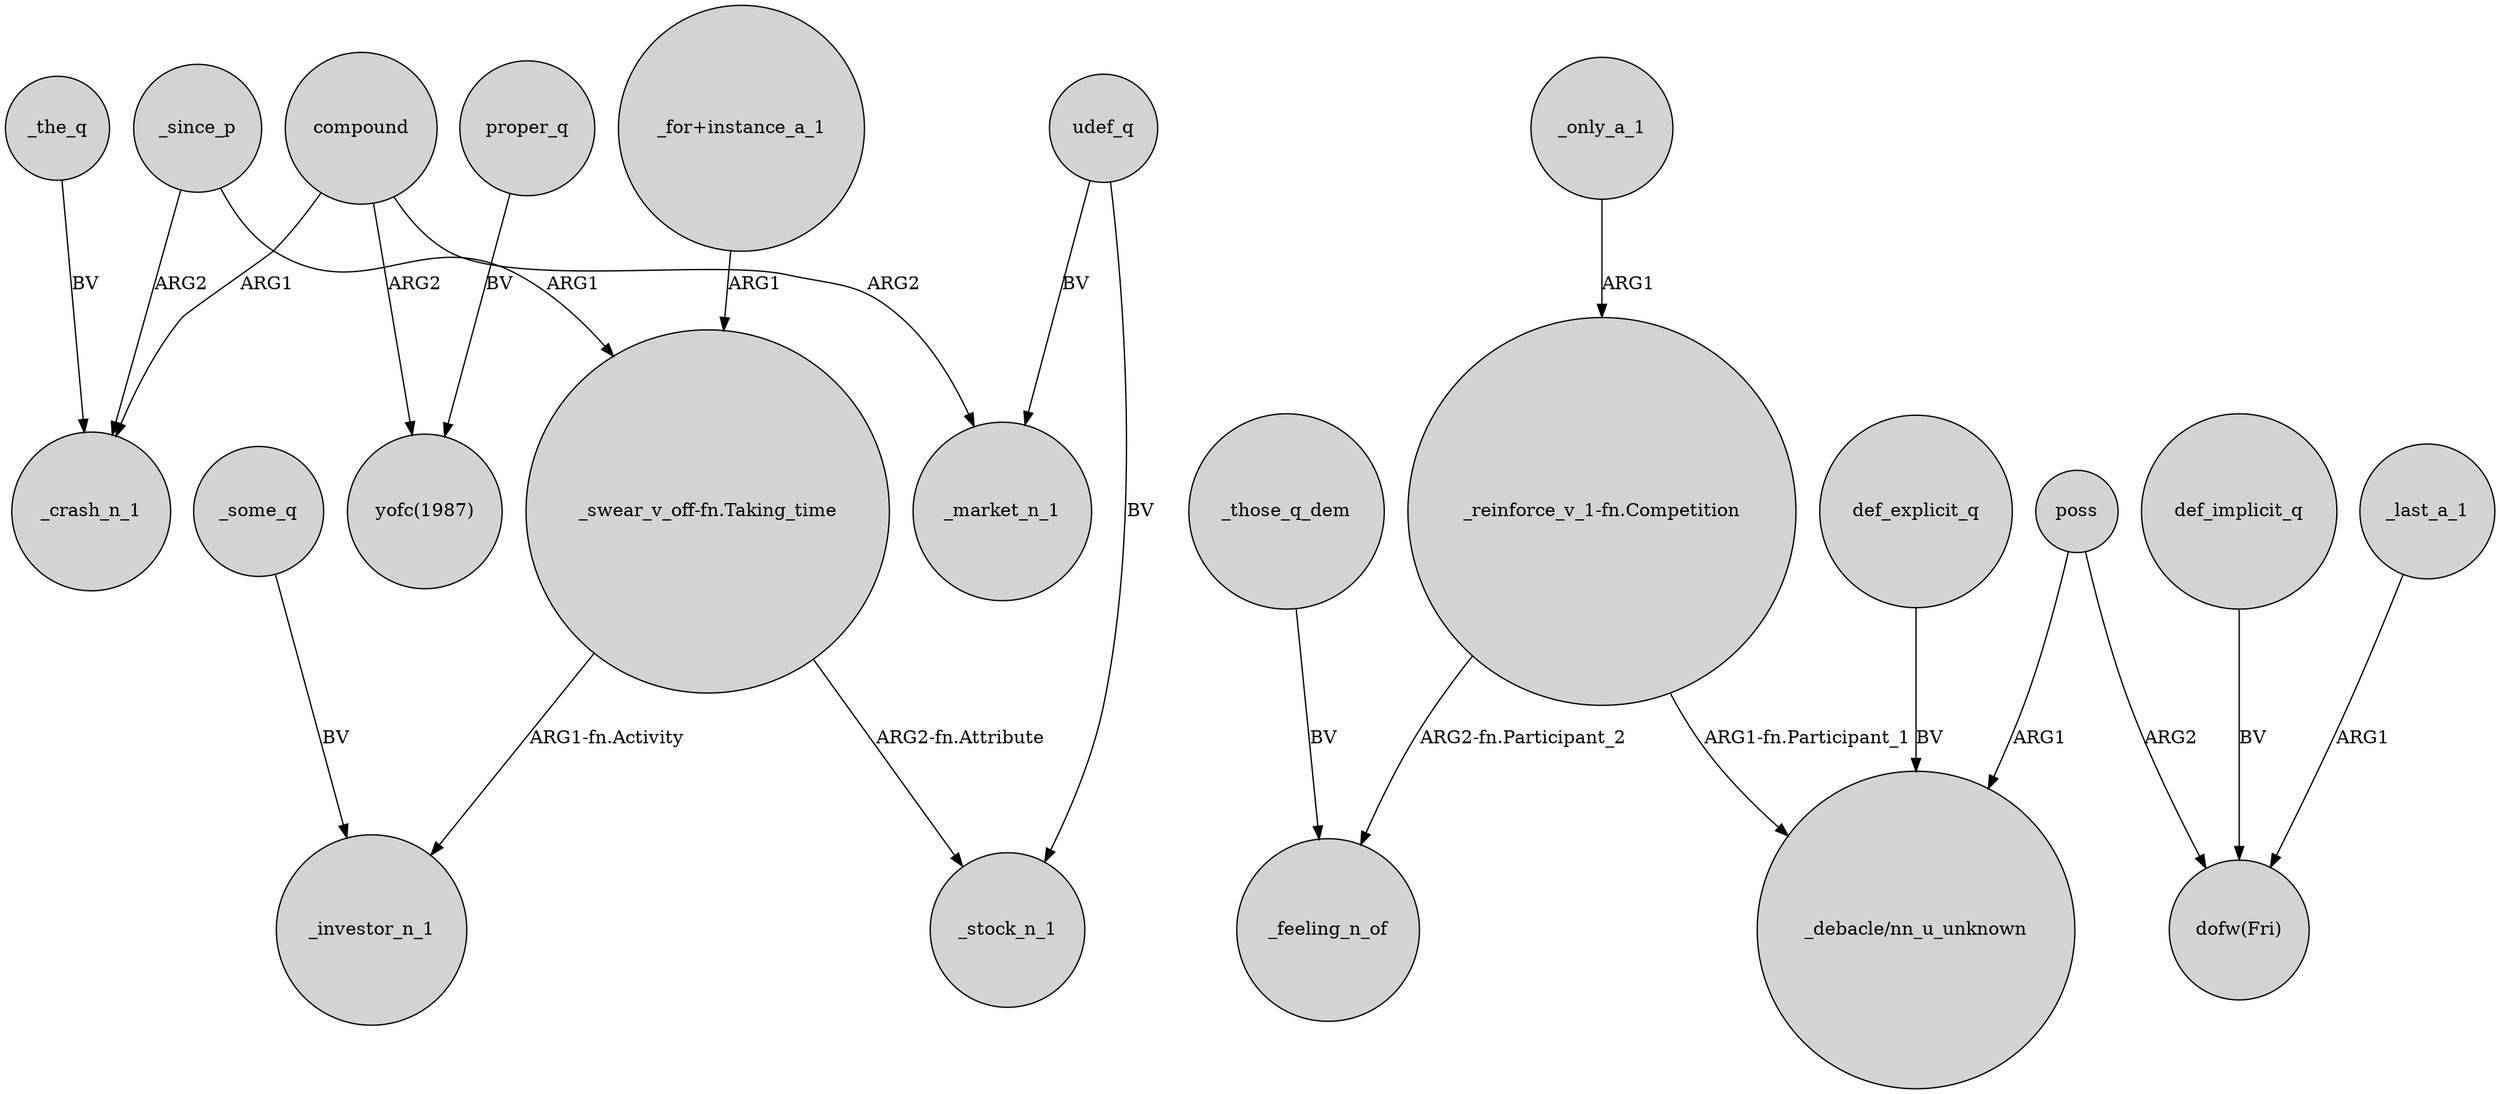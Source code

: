 digraph {
	node [shape=circle style=filled]
	_since_p -> _crash_n_1 [label=ARG2]
	udef_q -> _market_n_1 [label=BV]
	def_explicit_q -> "_debacle/nn_u_unknown" [label=BV]
	compound -> _market_n_1 [label=ARG2]
	"_reinforce_v_1-fn.Competition" -> _feeling_n_of [label="ARG2-fn.Participant_2"]
	poss -> "dofw(Fri)" [label=ARG2]
	_last_a_1 -> "dofw(Fri)" [label=ARG1]
	_the_q -> _crash_n_1 [label=BV]
	poss -> "_debacle/nn_u_unknown" [label=ARG1]
	_only_a_1 -> "_reinforce_v_1-fn.Competition" [label=ARG1]
	"_swear_v_off-fn.Taking_time" -> _investor_n_1 [label="ARG1-fn.Activity"]
	udef_q -> _stock_n_1 [label=BV]
	compound -> _crash_n_1 [label=ARG1]
	proper_q -> "yofc(1987)" [label=BV]
	def_implicit_q -> "dofw(Fri)" [label=BV]
	"_reinforce_v_1-fn.Competition" -> "_debacle/nn_u_unknown" [label="ARG1-fn.Participant_1"]
	"_swear_v_off-fn.Taking_time" -> _stock_n_1 [label="ARG2-fn.Attribute"]
	_those_q_dem -> _feeling_n_of [label=BV]
	"_for+instance_a_1" -> "_swear_v_off-fn.Taking_time" [label=ARG1]
	_some_q -> _investor_n_1 [label=BV]
	_since_p -> "_swear_v_off-fn.Taking_time" [label=ARG1]
	compound -> "yofc(1987)" [label=ARG2]
}
